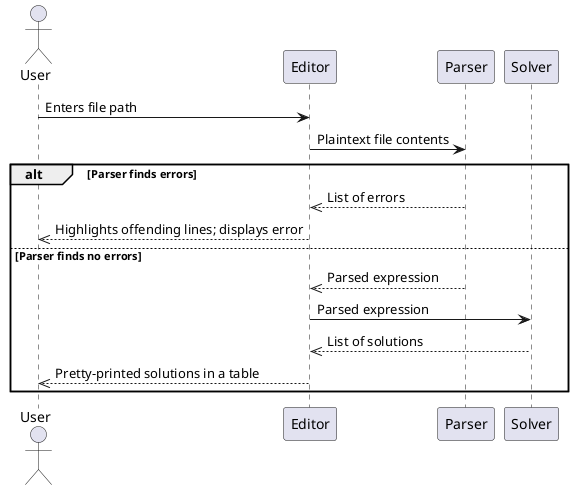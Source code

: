 @startuml LogicLang Internal Interactions

actor User 
participant Editor 
participant Parser 
participant Solver 

User -> Editor: Enters file path 
Editor -> Parser: Plaintext file contents 

alt Parser finds errors  
    Parser -->> Editor: List of errors
    Editor -->> User: Highlights offending lines; displays error

else Parser finds no errors
    Parser -->> Editor: Parsed expression
    Editor -> Solver: Parsed expression
    Solver -->> Editor: List of solutions
    Editor -->> User: Pretty-printed solutions in a table

end 

@enduml  